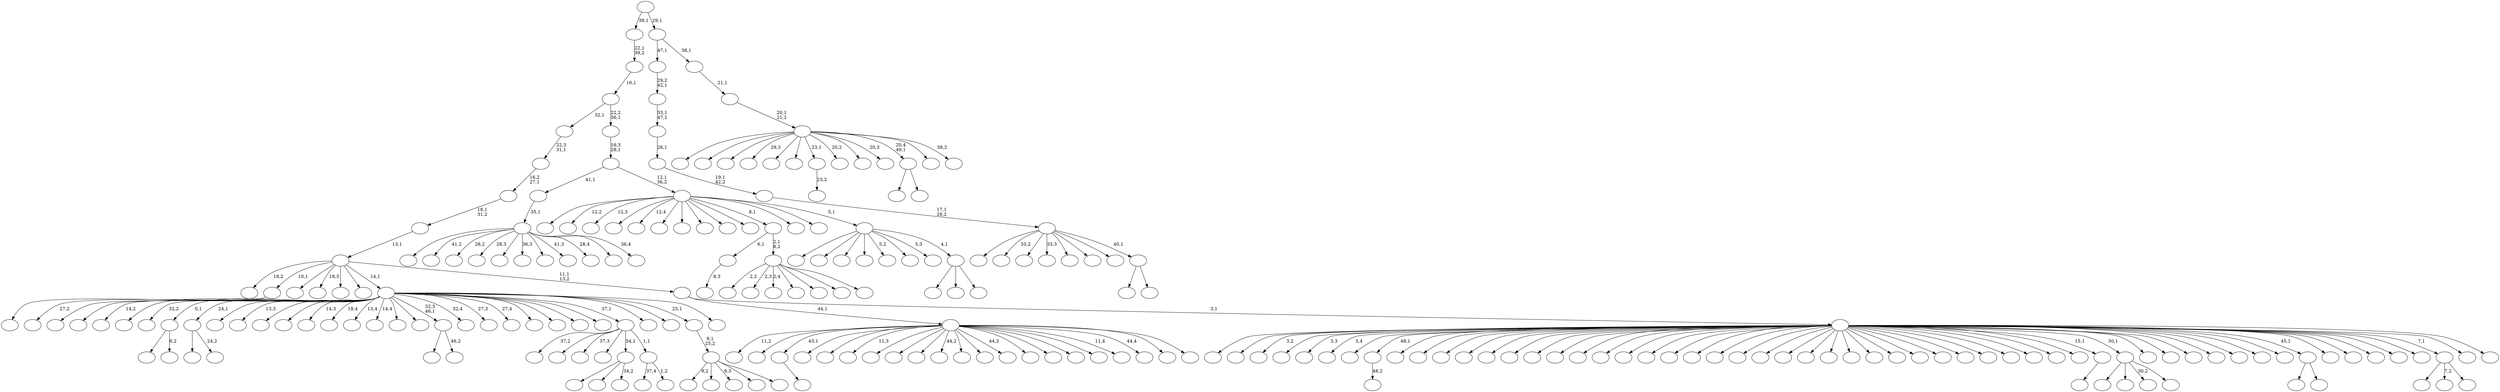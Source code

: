 digraph T {
	250 [label=""]
	249 [label=""]
	248 [label=""]
	247 [label=""]
	246 [label=""]
	245 [label=""]
	244 [label=""]
	243 [label=""]
	242 [label=""]
	241 [label=""]
	240 [label=""]
	239 [label=""]
	238 [label=""]
	237 [label=""]
	236 [label=""]
	235 [label=""]
	234 [label=""]
	233 [label=""]
	232 [label=""]
	231 [label=""]
	230 [label=""]
	229 [label=""]
	228 [label=""]
	227 [label=""]
	226 [label=""]
	225 [label=""]
	224 [label=""]
	223 [label=""]
	222 [label=""]
	221 [label=""]
	220 [label=""]
	219 [label=""]
	218 [label=""]
	217 [label=""]
	216 [label=""]
	215 [label=""]
	214 [label=""]
	213 [label=""]
	212 [label=""]
	211 [label=""]
	210 [label=""]
	209 [label=""]
	208 [label=""]
	207 [label=""]
	206 [label=""]
	205 [label=""]
	204 [label=""]
	203 [label=""]
	202 [label=""]
	201 [label=""]
	200 [label=""]
	199 [label=""]
	198 [label=""]
	197 [label=""]
	196 [label=""]
	195 [label=""]
	194 [label=""]
	193 [label=""]
	192 [label=""]
	191 [label=""]
	190 [label=""]
	189 [label=""]
	188 [label=""]
	187 [label=""]
	186 [label=""]
	185 [label=""]
	184 [label=""]
	183 [label=""]
	182 [label=""]
	181 [label=""]
	180 [label=""]
	179 [label=""]
	178 [label=""]
	177 [label=""]
	176 [label=""]
	175 [label=""]
	174 [label=""]
	173 [label=""]
	172 [label=""]
	171 [label=""]
	170 [label=""]
	169 [label=""]
	168 [label=""]
	167 [label=""]
	166 [label=""]
	165 [label=""]
	164 [label=""]
	163 [label=""]
	162 [label=""]
	161 [label=""]
	160 [label=""]
	159 [label=""]
	158 [label=""]
	157 [label=""]
	156 [label=""]
	155 [label=""]
	154 [label=""]
	153 [label=""]
	152 [label=""]
	151 [label=""]
	150 [label=""]
	149 [label=""]
	148 [label=""]
	147 [label=""]
	146 [label=""]
	145 [label=""]
	144 [label=""]
	143 [label=""]
	142 [label=""]
	141 [label=""]
	140 [label=""]
	139 [label=""]
	138 [label=""]
	137 [label=""]
	136 [label=""]
	135 [label=""]
	134 [label=""]
	133 [label=""]
	132 [label=""]
	131 [label=""]
	130 [label=""]
	129 [label=""]
	128 [label=""]
	127 [label=""]
	126 [label=""]
	125 [label=""]
	124 [label=""]
	123 [label=""]
	122 [label=""]
	121 [label=""]
	120 [label=""]
	119 [label=""]
	118 [label=""]
	117 [label=""]
	116 [label=""]
	115 [label=""]
	114 [label=""]
	113 [label=""]
	112 [label=""]
	111 [label=""]
	110 [label=""]
	109 [label=""]
	108 [label=""]
	107 [label=""]
	106 [label=""]
	105 [label=""]
	104 [label=""]
	103 [label=""]
	102 [label=""]
	101 [label=""]
	100 [label=""]
	99 [label=""]
	98 [label=""]
	97 [label=""]
	96 [label=""]
	95 [label=""]
	94 [label=""]
	93 [label=""]
	92 [label=""]
	91 [label=""]
	90 [label=""]
	89 [label=""]
	88 [label=""]
	87 [label=""]
	86 [label=""]
	85 [label=""]
	84 [label=""]
	83 [label=""]
	82 [label=""]
	81 [label=""]
	80 [label=""]
	79 [label=""]
	78 [label=""]
	77 [label=""]
	76 [label=""]
	75 [label=""]
	74 [label=""]
	73 [label=""]
	72 [label=""]
	71 [label=""]
	70 [label=""]
	69 [label=""]
	68 [label=""]
	67 [label=""]
	66 [label=""]
	65 [label=""]
	64 [label=""]
	63 [label=""]
	62 [label=""]
	61 [label=""]
	60 [label=""]
	59 [label=""]
	58 [label=""]
	57 [label=""]
	56 [label=""]
	55 [label=""]
	54 [label=""]
	53 [label=""]
	52 [label=""]
	51 [label=""]
	50 [label=""]
	49 [label=""]
	48 [label=""]
	47 [label=""]
	46 [label=""]
	45 [label=""]
	44 [label=""]
	43 [label=""]
	42 [label=""]
	41 [label=""]
	40 [label=""]
	39 [label=""]
	38 [label=""]
	37 [label=""]
	36 [label=""]
	35 [label=""]
	34 [label=""]
	33 [label=""]
	32 [label=""]
	31 [label=""]
	30 [label=""]
	29 [label=""]
	28 [label=""]
	27 [label=""]
	26 [label=""]
	25 [label=""]
	24 [label=""]
	23 [label=""]
	22 [label=""]
	21 [label=""]
	20 [label=""]
	19 [label=""]
	18 [label=""]
	17 [label=""]
	16 [label=""]
	15 [label=""]
	14 [label=""]
	13 [label=""]
	12 [label=""]
	11 [label=""]
	10 [label=""]
	9 [label=""]
	8 [label=""]
	7 [label=""]
	6 [label=""]
	5 [label=""]
	4 [label=""]
	3 [label=""]
	2 [label=""]
	1 [label=""]
	0 [label=""]
	229 -> 230 [label="48,2"]
	221 -> 222 [label=""]
	197 -> 248 [label=""]
	197 -> 198 [label="0,2"]
	195 -> 240 [label=""]
	195 -> 196 [label="24,2"]
	184 -> 185 [label="8,3"]
	174 -> 175 [label=""]
	121 -> 122 [label=""]
	119 -> 227 [label=""]
	119 -> 120 [label="46,2"]
	115 -> 214 [label=""]
	115 -> 141 [label=""]
	115 -> 134 [label="30,2"]
	115 -> 116 [label=""]
	87 -> 140 [label=""]
	87 -> 88 [label=""]
	73 -> 231 [label=""]
	73 -> 206 [label=""]
	73 -> 74 [label="34,2"]
	67 -> 68 [label="23,2"]
	60 -> 241 [label="2,2"]
	60 -> 219 [label="2,3"]
	60 -> 189 [label="2,4"]
	60 -> 164 [label=""]
	60 -> 128 [label=""]
	60 -> 80 [label=""]
	60 -> 61 [label=""]
	59 -> 184 [label="6,1"]
	59 -> 60 [label="2,1\n8,2"]
	57 -> 247 [label=""]
	57 -> 218 [label="41,2"]
	57 -> 202 [label="28,2"]
	57 -> 176 [label="28,3"]
	57 -> 170 [label=""]
	57 -> 169 [label="36,3"]
	57 -> 138 [label=""]
	57 -> 107 [label="41,3"]
	57 -> 96 [label="28,4"]
	57 -> 75 [label=""]
	57 -> 58 [label="36,4"]
	56 -> 57 [label="35,1"]
	54 -> 188 [label="37,4"]
	54 -> 55 [label="1,2"]
	53 -> 215 [label="37,2"]
	53 -> 156 [label=""]
	53 -> 100 [label="37,3"]
	53 -> 78 [label=""]
	53 -> 73 [label="34,1"]
	53 -> 54 [label="1,1"]
	43 -> 232 [label="11,2"]
	43 -> 228 [label=""]
	43 -> 221 [label="43,1"]
	43 -> 209 [label=""]
	43 -> 183 [label=""]
	43 -> 166 [label="11,3"]
	43 -> 163 [label=""]
	43 -> 161 [label=""]
	43 -> 151 [label=""]
	43 -> 149 [label="44,2"]
	43 -> 148 [label=""]
	43 -> 136 [label=""]
	43 -> 126 [label="44,3"]
	43 -> 117 [label=""]
	43 -> 113 [label=""]
	43 -> 109 [label=""]
	43 -> 105 [label=""]
	43 -> 93 [label="11,4"]
	43 -> 83 [label="44,4"]
	43 -> 69 [label=""]
	43 -> 44 [label=""]
	41 -> 146 [label="9,2"]
	41 -> 118 [label=""]
	41 -> 86 [label="9,3"]
	41 -> 52 [label=""]
	41 -> 42 [label=""]
	40 -> 41 [label="9,1\n25,2"]
	38 -> 157 [label=""]
	38 -> 39 [label=""]
	37 -> 233 [label=""]
	37 -> 205 [label="33,2"]
	37 -> 181 [label=""]
	37 -> 165 [label="33,3"]
	37 -> 102 [label=""]
	37 -> 70 [label=""]
	37 -> 65 [label=""]
	37 -> 38 [label="40,1"]
	36 -> 37 [label="17,1\n26,2"]
	35 -> 36 [label="19,1\n42,2"]
	34 -> 35 [label="26,1"]
	33 -> 34 [label="33,1\n47,2"]
	32 -> 33 [label="29,2\n42,1"]
	30 -> 84 [label=""]
	30 -> 71 [label="7,2"]
	30 -> 31 [label=""]
	28 -> 249 [label="27,2"]
	28 -> 246 [label=""]
	28 -> 245 [label=""]
	28 -> 244 [label="14,2"]
	28 -> 236 [label=""]
	28 -> 220 [label="32,2"]
	28 -> 197 [label="0,1"]
	28 -> 195 [label="24,1"]
	28 -> 171 [label=""]
	28 -> 158 [label="13,3"]
	28 -> 154 [label=""]
	28 -> 153 [label=""]
	28 -> 145 [label="14,3"]
	28 -> 139 [label="18,4"]
	28 -> 133 [label="13,4"]
	28 -> 130 [label="14,4"]
	28 -> 129 [label=""]
	28 -> 124 [label=""]
	28 -> 119 [label="32,3\n46,1"]
	28 -> 104 [label="32,4"]
	28 -> 99 [label="27,3"]
	28 -> 92 [label="27,4"]
	28 -> 91 [label=""]
	28 -> 89 [label=""]
	28 -> 82 [label=""]
	28 -> 76 [label=""]
	28 -> 53 [label="37,1"]
	28 -> 51 [label=""]
	28 -> 49 [label=""]
	28 -> 40 [label="25,1"]
	28 -> 29 [label=""]
	25 -> 177 [label=""]
	25 -> 26 [label=""]
	22 -> 243 [label=""]
	22 -> 242 [label=""]
	22 -> 239 [label="3,2"]
	22 -> 238 [label=""]
	22 -> 237 [label="3,3"]
	22 -> 235 [label="3,4"]
	22 -> 234 [label=""]
	22 -> 229 [label="48,1"]
	22 -> 226 [label=""]
	22 -> 225 [label=""]
	22 -> 217 [label=""]
	22 -> 216 [label=""]
	22 -> 213 [label=""]
	22 -> 211 [label=""]
	22 -> 208 [label=""]
	22 -> 204 [label=""]
	22 -> 203 [label=""]
	22 -> 201 [label=""]
	22 -> 199 [label=""]
	22 -> 194 [label=""]
	22 -> 193 [label=""]
	22 -> 190 [label=""]
	22 -> 187 [label=""]
	22 -> 182 [label=""]
	22 -> 179 [label=""]
	22 -> 173 [label=""]
	22 -> 168 [label=""]
	22 -> 167 [label=""]
	22 -> 160 [label=""]
	22 -> 159 [label=""]
	22 -> 150 [label=""]
	22 -> 144 [label=""]
	22 -> 142 [label=""]
	22 -> 137 [label=""]
	22 -> 135 [label=""]
	22 -> 132 [label=""]
	22 -> 127 [label=""]
	22 -> 125 [label=""]
	22 -> 123 [label=""]
	22 -> 121 [label="15,1"]
	22 -> 115 [label="30,1"]
	22 -> 114 [label=""]
	22 -> 111 [label=""]
	22 -> 110 [label=""]
	22 -> 101 [label=""]
	22 -> 98 [label=""]
	22 -> 97 [label=""]
	22 -> 95 [label=""]
	22 -> 87 [label="45,1"]
	22 -> 81 [label=""]
	22 -> 77 [label=""]
	22 -> 72 [label=""]
	22 -> 66 [label=""]
	22 -> 50 [label=""]
	22 -> 30 [label="7,1"]
	22 -> 24 [label=""]
	22 -> 23 [label=""]
	21 -> 43 [label="44,1"]
	21 -> 22 [label="3,1"]
	20 -> 250 [label="18,2"]
	20 -> 174 [label="10,1"]
	20 -> 152 [label=""]
	20 -> 103 [label="18,3"]
	20 -> 90 [label=""]
	20 -> 62 [label=""]
	20 -> 28 [label="14,1"]
	20 -> 21 [label="11,1\n13,2"]
	19 -> 20 [label="13,1"]
	18 -> 19 [label="18,1\n31,2"]
	17 -> 18 [label="16,2\n27,1"]
	16 -> 17 [label="22,3\n31,1"]
	13 -> 210 [label=""]
	13 -> 155 [label=""]
	13 -> 14 [label=""]
	12 -> 224 [label=""]
	12 -> 223 [label=""]
	12 -> 180 [label=""]
	12 -> 147 [label=""]
	12 -> 131 [label="5,2"]
	12 -> 106 [label=""]
	12 -> 45 [label="5,3"]
	12 -> 13 [label="4,1"]
	11 -> 207 [label=""]
	11 -> 200 [label="12,2"]
	11 -> 191 [label="12,3"]
	11 -> 186 [label=""]
	11 -> 172 [label="12,4"]
	11 -> 112 [label=""]
	11 -> 94 [label=""]
	11 -> 85 [label=""]
	11 -> 79 [label=""]
	11 -> 63 [label=""]
	11 -> 59 [label="8,1"]
	11 -> 46 [label=""]
	11 -> 27 [label=""]
	11 -> 12 [label="5,1"]
	10 -> 56 [label="41,1"]
	10 -> 11 [label="12,1\n36,2"]
	9 -> 10 [label="16,3\n28,1"]
	8 -> 16 [label="32,1"]
	8 -> 9 [label="22,2\n36,1"]
	7 -> 8 [label="16,1"]
	6 -> 7 [label="22,1\n39,2"]
	4 -> 212 [label=""]
	4 -> 192 [label=""]
	4 -> 178 [label=""]
	4 -> 162 [label="29,3"]
	4 -> 143 [label=""]
	4 -> 108 [label=""]
	4 -> 67 [label="23,1"]
	4 -> 64 [label="20,2"]
	4 -> 48 [label=""]
	4 -> 47 [label="20,3"]
	4 -> 25 [label="20,4\n49,1"]
	4 -> 15 [label=""]
	4 -> 5 [label="38,2"]
	3 -> 4 [label="20,1\n21,2"]
	2 -> 3 [label="21,1"]
	1 -> 32 [label="47,1"]
	1 -> 2 [label="38,1"]
	0 -> 6 [label="39,1"]
	0 -> 1 [label="29,1"]
}
